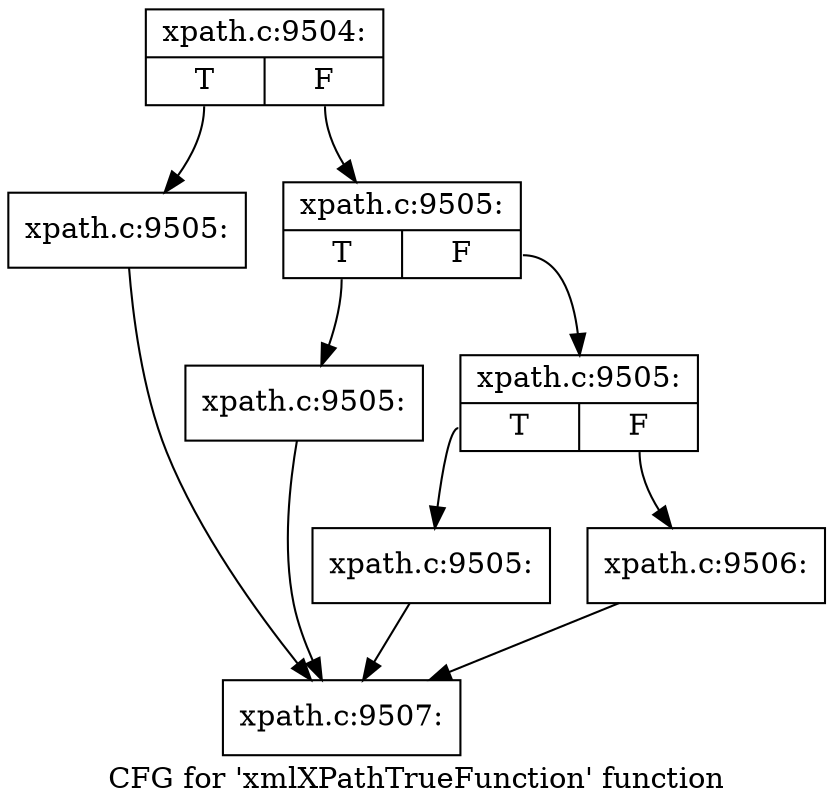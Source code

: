 digraph "CFG for 'xmlXPathTrueFunction' function" {
	label="CFG for 'xmlXPathTrueFunction' function";

	Node0x4aced20 [shape=record,label="{xpath.c:9504:|{<s0>T|<s1>F}}"];
	Node0x4aced20:s0 -> Node0x4acf2c0;
	Node0x4aced20:s1 -> Node0x4acf310;
	Node0x4acf2c0 [shape=record,label="{xpath.c:9505:}"];
	Node0x4acf2c0 -> Node0x4acf050;
	Node0x4acf310 [shape=record,label="{xpath.c:9505:|{<s0>T|<s1>F}}"];
	Node0x4acf310:s0 -> Node0x4acf500;
	Node0x4acf310:s1 -> Node0x4acc3c0;
	Node0x4acf500 [shape=record,label="{xpath.c:9505:}"];
	Node0x4acf500 -> Node0x4acf050;
	Node0x4acc3c0 [shape=record,label="{xpath.c:9505:|{<s0>T|<s1>F}}"];
	Node0x4acc3c0:s0 -> Node0x4acfce0;
	Node0x4acc3c0:s1 -> Node0x4acfd30;
	Node0x4acfce0 [shape=record,label="{xpath.c:9505:}"];
	Node0x4acfce0 -> Node0x4acf050;
	Node0x4acfd30 [shape=record,label="{xpath.c:9506:}"];
	Node0x4acfd30 -> Node0x4acf050;
	Node0x4acf050 [shape=record,label="{xpath.c:9507:}"];
}
